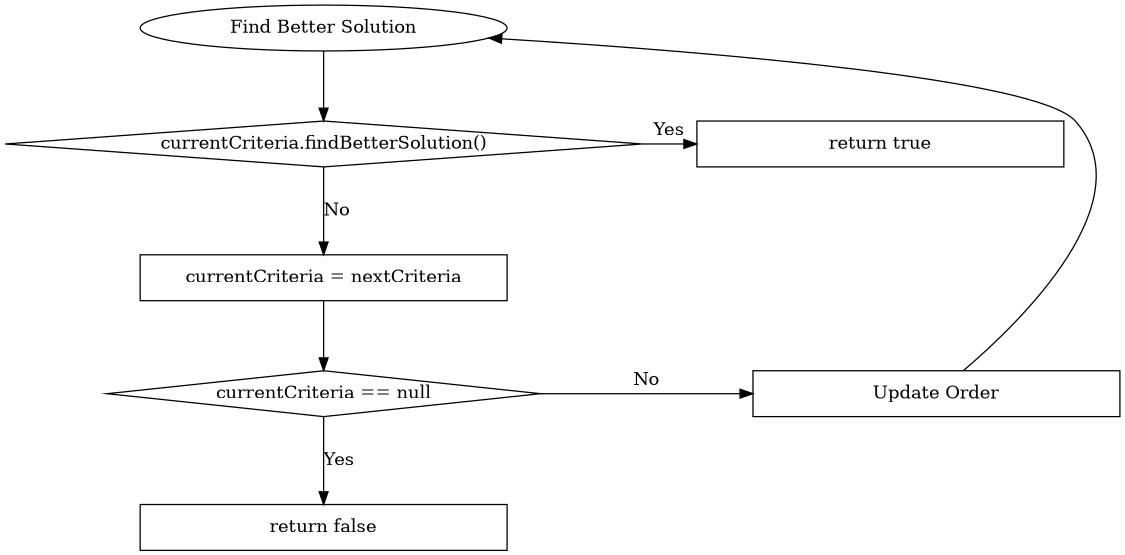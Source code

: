 digraph LexicographicOrder
{
	ranksep=.75; size = "7.5,7.5"
	rankdir="TB"
	node[width = 4, shape = rect]
	s [label = "Find Better Solution", shape = ellipse]
	fb [label = "currentCriteria.findBetterSolution()", shape = diamond]
	inc [label = "currentCriteria = nextCriteria"]
	cc [label = "currentCriteria == null", shape = diamond]
	false [label = "return false"]
	true [label = "return true"]
	uo [label = "Update Order"]
	
	
	edge[weight = 100]
	s -> fb
	
	fb -> inc [label = "No"]
	inc -> cc
	cc -> false [label = "Yes"]
	
	
	
	edge[weight = 1]
	fb -> true [label = "Yes"]
	cc -> uo [label = "No"]
	uo -> s
	
	{rank = same;fb;true;}
	{rank = same;cc;uo;}
}
